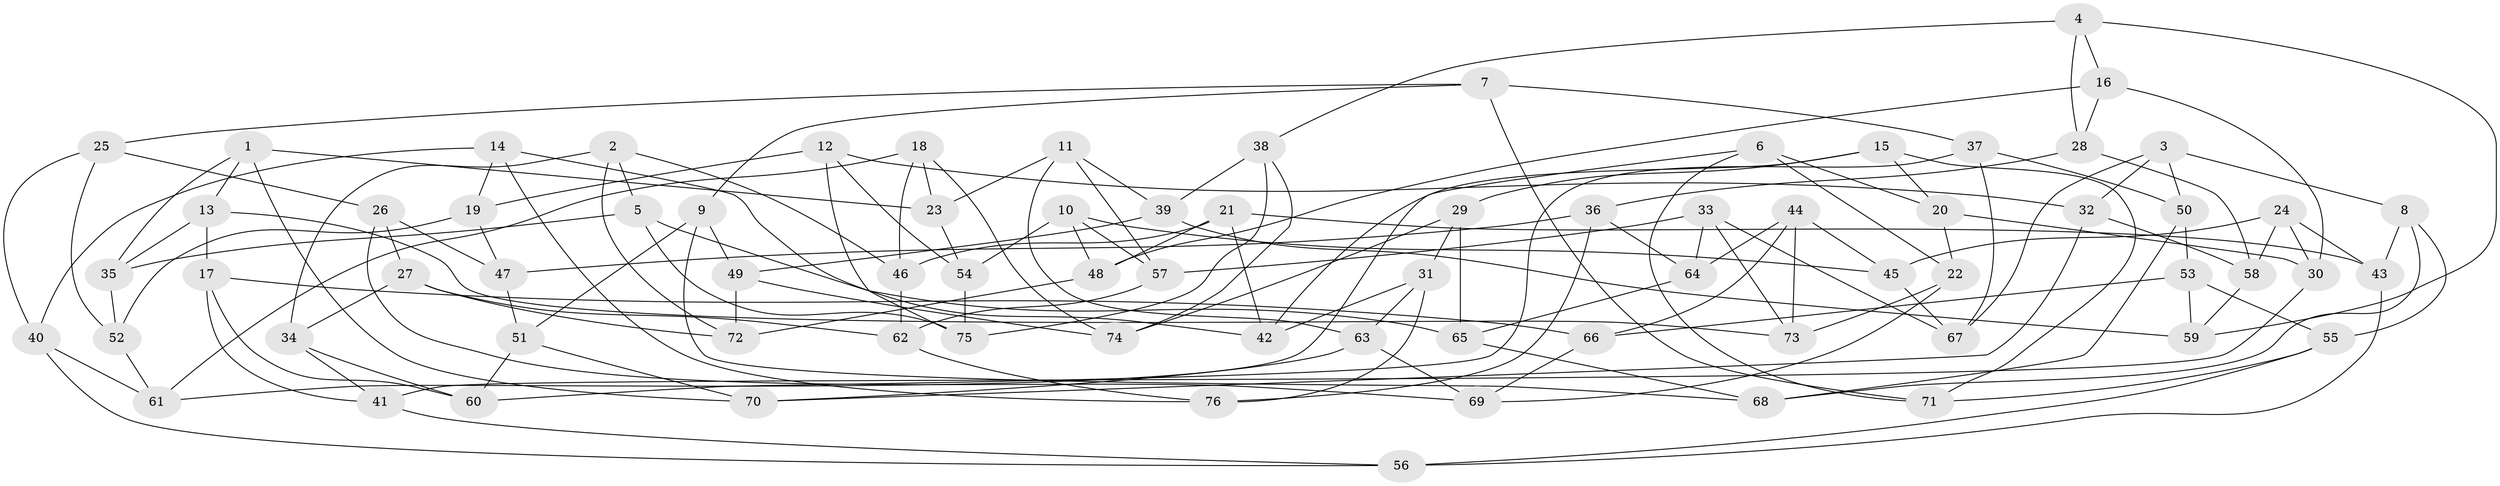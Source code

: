 // coarse degree distribution, {10: 0.021739130434782608, 11: 0.043478260869565216, 9: 0.06521739130434782, 8: 0.021739130434782608, 4: 0.6739130434782609, 5: 0.021739130434782608, 2: 0.021739130434782608, 3: 0.13043478260869565}
// Generated by graph-tools (version 1.1) at 2025/54/03/04/25 22:54:01]
// undirected, 76 vertices, 152 edges
graph export_dot {
  node [color=gray90,style=filled];
  1;
  2;
  3;
  4;
  5;
  6;
  7;
  8;
  9;
  10;
  11;
  12;
  13;
  14;
  15;
  16;
  17;
  18;
  19;
  20;
  21;
  22;
  23;
  24;
  25;
  26;
  27;
  28;
  29;
  30;
  31;
  32;
  33;
  34;
  35;
  36;
  37;
  38;
  39;
  40;
  41;
  42;
  43;
  44;
  45;
  46;
  47;
  48;
  49;
  50;
  51;
  52;
  53;
  54;
  55;
  56;
  57;
  58;
  59;
  60;
  61;
  62;
  63;
  64;
  65;
  66;
  67;
  68;
  69;
  70;
  71;
  72;
  73;
  74;
  75;
  76;
  1 -- 13;
  1 -- 70;
  1 -- 35;
  1 -- 23;
  2 -- 46;
  2 -- 34;
  2 -- 5;
  2 -- 72;
  3 -- 50;
  3 -- 8;
  3 -- 67;
  3 -- 32;
  4 -- 38;
  4 -- 16;
  4 -- 59;
  4 -- 28;
  5 -- 65;
  5 -- 75;
  5 -- 35;
  6 -- 71;
  6 -- 22;
  6 -- 20;
  6 -- 61;
  7 -- 9;
  7 -- 37;
  7 -- 25;
  7 -- 71;
  8 -- 68;
  8 -- 55;
  8 -- 43;
  9 -- 49;
  9 -- 51;
  9 -- 68;
  10 -- 48;
  10 -- 45;
  10 -- 54;
  10 -- 57;
  11 -- 63;
  11 -- 39;
  11 -- 57;
  11 -- 23;
  12 -- 19;
  12 -- 75;
  12 -- 54;
  12 -- 32;
  13 -- 17;
  13 -- 35;
  13 -- 73;
  14 -- 42;
  14 -- 76;
  14 -- 40;
  14 -- 19;
  15 -- 20;
  15 -- 29;
  15 -- 42;
  15 -- 71;
  16 -- 28;
  16 -- 48;
  16 -- 30;
  17 -- 41;
  17 -- 60;
  17 -- 66;
  18 -- 74;
  18 -- 61;
  18 -- 46;
  18 -- 23;
  19 -- 52;
  19 -- 47;
  20 -- 30;
  20 -- 22;
  21 -- 42;
  21 -- 46;
  21 -- 48;
  21 -- 43;
  22 -- 69;
  22 -- 73;
  23 -- 54;
  24 -- 58;
  24 -- 43;
  24 -- 30;
  24 -- 45;
  25 -- 26;
  25 -- 52;
  25 -- 40;
  26 -- 27;
  26 -- 69;
  26 -- 47;
  27 -- 62;
  27 -- 34;
  27 -- 72;
  28 -- 36;
  28 -- 58;
  29 -- 65;
  29 -- 31;
  29 -- 74;
  30 -- 41;
  31 -- 76;
  31 -- 42;
  31 -- 63;
  32 -- 70;
  32 -- 58;
  33 -- 57;
  33 -- 64;
  33 -- 67;
  33 -- 73;
  34 -- 41;
  34 -- 60;
  35 -- 52;
  36 -- 64;
  36 -- 76;
  36 -- 47;
  37 -- 67;
  37 -- 60;
  37 -- 50;
  38 -- 74;
  38 -- 75;
  38 -- 39;
  39 -- 59;
  39 -- 49;
  40 -- 61;
  40 -- 56;
  41 -- 56;
  43 -- 56;
  44 -- 45;
  44 -- 73;
  44 -- 64;
  44 -- 66;
  45 -- 67;
  46 -- 62;
  47 -- 51;
  48 -- 72;
  49 -- 74;
  49 -- 72;
  50 -- 68;
  50 -- 53;
  51 -- 60;
  51 -- 70;
  52 -- 61;
  53 -- 59;
  53 -- 66;
  53 -- 55;
  54 -- 75;
  55 -- 56;
  55 -- 71;
  57 -- 62;
  58 -- 59;
  62 -- 76;
  63 -- 69;
  63 -- 70;
  64 -- 65;
  65 -- 68;
  66 -- 69;
}
